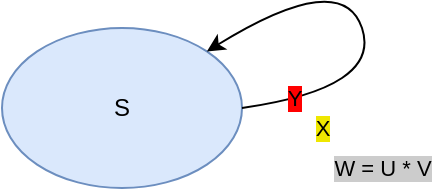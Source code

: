 <mxfile version="21.6.8" type="device">
  <diagram name="Page-1" id="i1w-UcZJZ2Vvk-h_VUce">
    <mxGraphModel dx="584" dy="574" grid="1" gridSize="10" guides="1" tooltips="1" connect="1" arrows="1" fold="1" page="1" pageScale="1" pageWidth="1100" pageHeight="850" math="0" shadow="0">
      <root>
        <mxCell id="0" />
        <mxCell id="1" parent="0" />
        <mxCell id="5wwWJln2Evp8eqFgEyLI-4" value="S" style="ellipse;whiteSpace=wrap;html=1;fillColor=#dae8fc;strokeColor=#6c8ebf;" vertex="1" parent="1">
          <mxGeometry x="320" y="100" width="120" height="80" as="geometry" />
        </mxCell>
        <mxCell id="5wwWJln2Evp8eqFgEyLI-5" value="" style="curved=1;endArrow=classic;html=1;rounded=1;labelBackgroundColor=default;strokeColor=default;fontFamily=Helvetica;fontSize=11;fontColor=default;shape=connector;entryX=1;entryY=0;entryDx=0;entryDy=0;exitX=1;exitY=0.5;exitDx=0;exitDy=0;" edge="1" parent="1" source="5wwWJln2Evp8eqFgEyLI-4" target="5wwWJln2Evp8eqFgEyLI-4">
          <mxGeometry width="50" height="50" relative="1" as="geometry">
            <mxPoint x="390" y="290" as="sourcePoint" />
            <mxPoint x="440" y="240" as="targetPoint" />
            <Array as="points">
              <mxPoint x="510" y="130" />
              <mxPoint x="490" y="70" />
            </Array>
          </mxGeometry>
        </mxCell>
        <mxCell id="5wwWJln2Evp8eqFgEyLI-13" value="Y" style="edgeLabel;html=1;align=center;verticalAlign=middle;resizable=0;points=[];labelBackgroundColor=#FF0000;" vertex="1" connectable="0" parent="5wwWJln2Evp8eqFgEyLI-5">
          <mxGeometry x="-0.751" y="2" relative="1" as="geometry">
            <mxPoint as="offset" />
          </mxGeometry>
        </mxCell>
        <mxCell id="5wwWJln2Evp8eqFgEyLI-14" value="X" style="edgeLabel;html=1;align=center;verticalAlign=middle;resizable=0;points=[];labelBackgroundColor=#EFE700;" vertex="1" connectable="0" parent="5wwWJln2Evp8eqFgEyLI-5">
          <mxGeometry x="-0.519" y="6" relative="1" as="geometry">
            <mxPoint x="-10" y="23" as="offset" />
          </mxGeometry>
        </mxCell>
        <mxCell id="5wwWJln2Evp8eqFgEyLI-15" value="W = U * V" style="edgeLabel;html=1;align=center;verticalAlign=middle;resizable=0;points=[];fontColor=#000000;labelBackgroundColor=#CCCCCC;" vertex="1" connectable="0" parent="5wwWJln2Evp8eqFgEyLI-5">
          <mxGeometry x="-0.118" y="1" relative="1" as="geometry">
            <mxPoint x="8" y="62" as="offset" />
          </mxGeometry>
        </mxCell>
      </root>
    </mxGraphModel>
  </diagram>
</mxfile>
